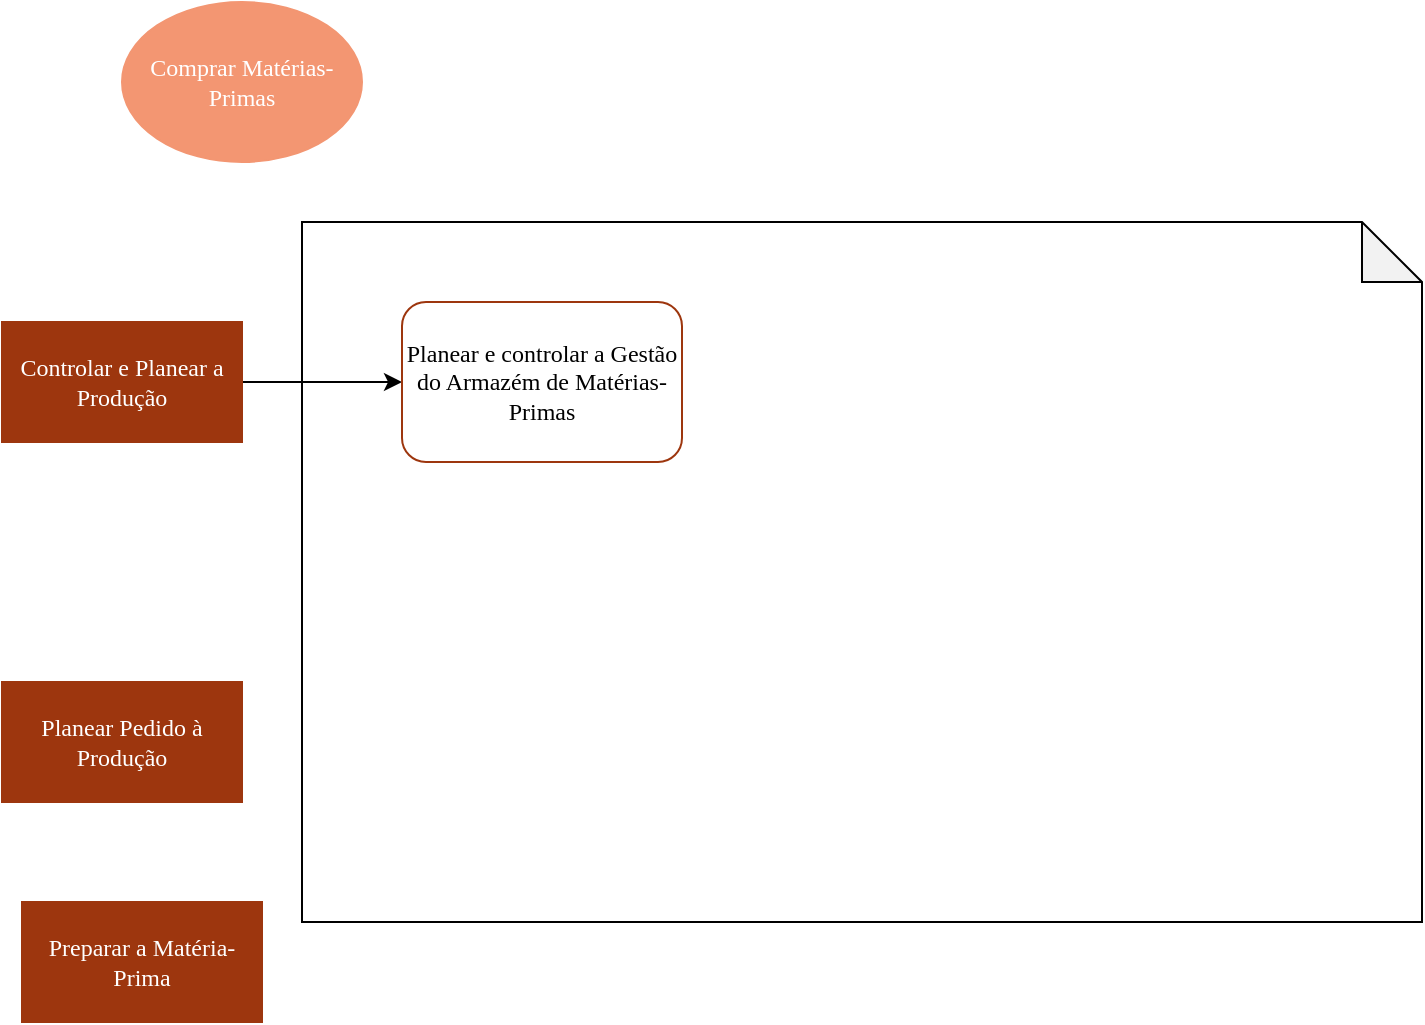 <mxfile version="15.7.3" type="github"><diagram id="7bjng0_Yg2eZxjVGtQnN" name="Page-1"><mxGraphModel dx="1155" dy="547" grid="1" gridSize="10" guides="1" tooltips="1" connect="1" arrows="1" fold="1" page="1" pageScale="1" pageWidth="827" pageHeight="1169" math="0" shadow="0"><root><mxCell id="0"/><mxCell id="1" parent="0"/><mxCell id="bVTqkmtYjQwDLEdlNZb--1" value="" style="shape=note;whiteSpace=wrap;html=1;backgroundOutline=1;darkOpacity=0.05;" vertex="1" parent="1"><mxGeometry x="210" y="110" width="560" height="350" as="geometry"/></mxCell><mxCell id="bVTqkmtYjQwDLEdlNZb--3" value="Comprar Matérias-Primas" style="ellipse;whiteSpace=wrap;html=1;fillColor=#F39672;strokeColor=#F39672;fontColor=#FFFFFF;fontFamily=Cambria;" vertex="1" parent="1"><mxGeometry x="120" width="120" height="80" as="geometry"/></mxCell><mxCell id="bVTqkmtYjQwDLEdlNZb--10" value="" style="edgeStyle=orthogonalEdgeStyle;rounded=0;orthogonalLoop=1;jettySize=auto;html=1;fontFamily=Cambria;fontColor=#000000;" edge="1" parent="1" source="bVTqkmtYjQwDLEdlNZb--4" target="bVTqkmtYjQwDLEdlNZb--9"><mxGeometry relative="1" as="geometry"/></mxCell><mxCell id="bVTqkmtYjQwDLEdlNZb--4" value="Controlar e Planear a Produção" style="rounded=0;whiteSpace=wrap;html=1;fontColor=#FFFFFF;fillColor=#9D360E;strokeColor=#9D360E;fontFamily=Cambria;" vertex="1" parent="1"><mxGeometry x="60" y="160" width="120" height="60" as="geometry"/></mxCell><mxCell id="bVTqkmtYjQwDLEdlNZb--6" value="Planear Pedido à Produção" style="rounded=0;whiteSpace=wrap;html=1;fontColor=#FFFFFF;strokeColor=#9D360E;fillColor=#9D360E;fontFamily=Cambria;" vertex="1" parent="1"><mxGeometry x="60" y="340" width="120" height="60" as="geometry"/></mxCell><mxCell id="bVTqkmtYjQwDLEdlNZb--7" value="Preparar a Matéria-Prima" style="rounded=0;whiteSpace=wrap;html=1;fontColor=#FFFFFF;strokeColor=#9D360E;fillColor=#9D360E;fontFamily=Cambria;" vertex="1" parent="1"><mxGeometry x="70" y="450" width="120" height="60" as="geometry"/></mxCell><mxCell id="bVTqkmtYjQwDLEdlNZb--9" value="Planear e controlar a Gestão do Armazém de Matérias-Primas" style="rounded=1;whiteSpace=wrap;html=1;fontFamily=Cambria;fontColor=#000000;strokeColor=#9D360E;fillColor=#FFFFFF;" vertex="1" parent="1"><mxGeometry x="260" y="150" width="140" height="80" as="geometry"/></mxCell></root></mxGraphModel></diagram></mxfile>